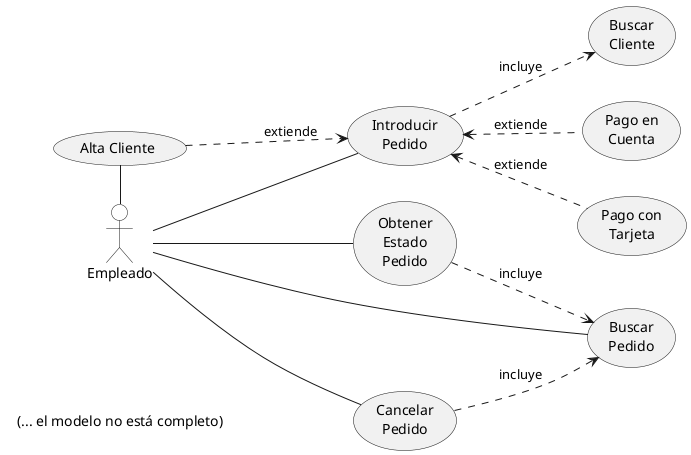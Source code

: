 @startuml
'https://plantuml.com/use-case-diagram
left to right direction
:Empleado: as emp #white
(Alta Cliente)
(Introducir\nPedido)
(Obtener\nEstado\nPedido)
(Buscar\nPedido)
(Cancelar\nPedido)

emp -left--(Alta Cliente)
emp --(Introducir\nPedido)
emp --(Obtener\nEstado\nPedido)
emp --(Buscar\nPedido)
emp --(Cancelar\nPedido)

(Alta Cliente) ..>(Introducir\nPedido) : extiende
(Obtener\nEstado\nPedido) ..> (Buscar\nPedido) : incluye
(Cancelar\nPedido) ..> (Buscar\nPedido) : incluye

(Buscar\nCliente)
(Pago en\nCuenta)
(Buscar\nPedido)
(Pago con\nTarjeta)

(Introducir\nPedido) ..> (Buscar\nCliente) : incluye
(Introducir\nPedido) <.. (Pago con\nTarjeta) : extiende
(Introducir\nPedido) <..(Pago en\nCuenta)  : extiende

rectangle "(... el modelo no está completo)" as text #white;line:white

text -down- (Cancelar\nPedido) #white

@enduml